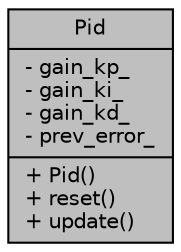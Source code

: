 digraph "Pid"
{
 // LATEX_PDF_SIZE
  edge [fontname="Helvetica",fontsize="10",labelfontname="Helvetica",labelfontsize="10"];
  node [fontname="Helvetica",fontsize="10",shape=record];
  Node1 [label="{Pid\n|- gain_kp_\l- gain_ki_\l- gain_kd_\l- prev_error_\l|+ Pid()\l+ reset()\l+ update()\l}",height=0.2,width=0.4,color="black", fillcolor="grey75", style="filled", fontcolor="black",tooltip=" "];
}

